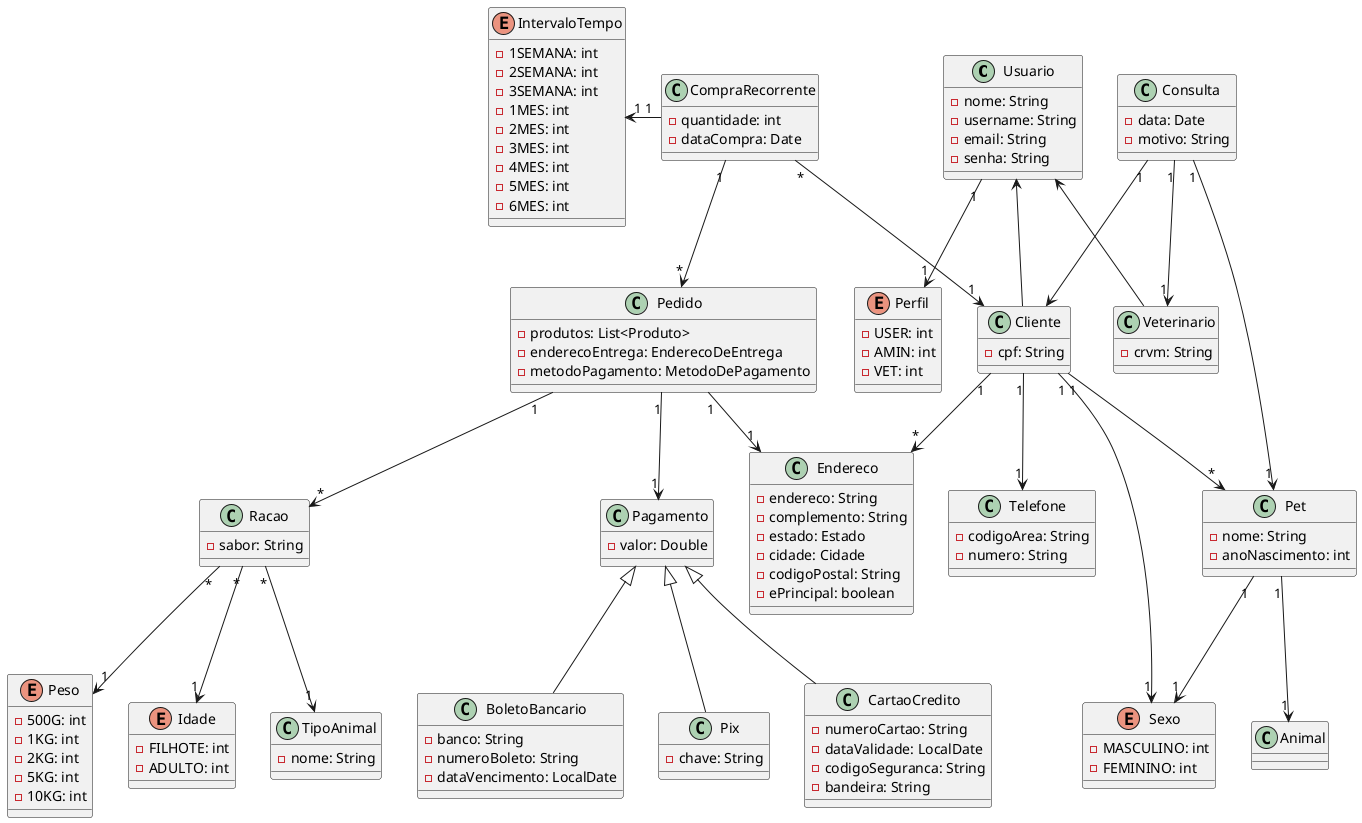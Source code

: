 @startuml

    class Usuario{
        - nome: String
        - username: String
        - email: String
        - senha: String
    }

    class Cliente{
        - cpf: String
    }

    class Veterinario{
        - crvm: String
    }

    enum Perfil{
        - USER: int
        - AMIN: int
        - VET: int
    }

    class CompraRecorrente{
        - quantidade: int
        - dataCompra: Date

    }

    class Consulta{
        - data: Date
        - motivo: String
    }

    class Telefone{
        - codigoArea: String
        - numero: String
    }

    class Racao{
        - sabor: String
    }

    class Pet{
        - nome: String
        - anoNascimento: int
    }

    class TipoAnimal{
        - nome: String
    }

    enum Peso{
        - 500G: int
        - 1KG: int
        - 2KG: int
        - 5KG: int
        - 10KG: int
    }

    enum Idade{
        - FILHOTE: int
        - ADULTO: int
    }

    enum Sexo{
        - MASCULINO: int
        - FEMININO: int
    }

    enum IntervaloTempo{
        - 1SEMANA: int
        - 2SEMANA: int
        - 3SEMANA: int
        - 1MES: int
        - 2MES: int
        - 3MES: int
        - 4MES: int
        - 5MES: int
        - 6MES: int
    }

    class Endereco{
        - endereco: String
        - complemento: String
        - estado: Estado
        - cidade: Cidade
        - codigoPostal: String
        - ePrincipal: boolean
    }


    class Pedido {
        - produtos: List<Produto>
        - enderecoEntrega: EnderecoDeEntrega
        - metodoPagamento: MetodoDePagamento
    }

    class Pagamento{
        - valor: Double
    }

    class CartaoCredito{
        - numeroCartao: String
        - dataValidade: LocalDate
        - codigoSeguranca: String
        - bandeira: String
    }

    class BoletoBancario{
        - banco: String
        - numeroBoleto: String
        - dataVencimento: LocalDate
    }
    
    class Pix{
        - chave: String
    }
    
    Cliente -up-> Usuario
    Veterinario -up-> Usuario

    Usuario "1" --> "1" Perfil
    
    Racao "*" --> "1" TipoAnimal
    Racao "*" --> "1" Peso
    Racao "*" --> "1" Idade

    Cliente "1" --> "1" Telefone
    Cliente "1" --> "*" Endereco
    Cliente "1" --> "1" Sexo

    Pet "1" --> "1" Animal
    Pet "1" --> "1" Sexo
    Cliente "1" --> "*" Pet

    Consulta "1" --> "1" Veterinario
    Consulta "1" --> "1" Pet
    Consulta "1" --> Cliente

    CompraRecorrente "1" -left-> "1" IntervaloTempo
    CompraRecorrente "1" --> "*" Pedido
    CompraRecorrente "*" --> "1" Cliente

    Pedido "1" --> "*" Racao
    Pedido "1" --> "1" Endereco
    Pedido "1" --> "1" Pagamento

    Pagamento <|-- CartaoCredito
    Pagamento <|-- BoletoBancario
    Pagamento <|-- Pix


@enduml
